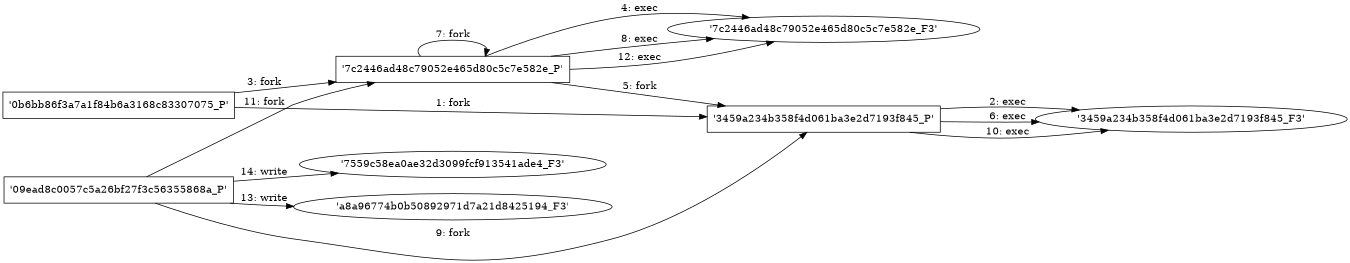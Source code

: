 digraph "D:\Learning\Paper\apt\基于CTI的攻击预警\Dataset\攻击图\ASGfromALLCTI\Threat Source newsletter (July 11, 2019).dot" {
rankdir="LR"
size="9"
fixedsize="false"
splines="true"
nodesep=0.3
ranksep=0
fontsize=10
overlap="scalexy"
engine= "neato"
	"'0b6bb86f3a7a1f84b6a3168c83307075_P'" [node_type=Process shape=box]
	"'3459a234b358f4d061ba3e2d7193f845_P'" [node_type=Process shape=box]
	"'0b6bb86f3a7a1f84b6a3168c83307075_P'" -> "'3459a234b358f4d061ba3e2d7193f845_P'" [label="1: fork"]
	"'3459a234b358f4d061ba3e2d7193f845_P'" [node_type=Process shape=box]
	"'3459a234b358f4d061ba3e2d7193f845_F3'" [node_type=File shape=ellipse]
	"'3459a234b358f4d061ba3e2d7193f845_P'" -> "'3459a234b358f4d061ba3e2d7193f845_F3'" [label="2: exec"]
	"'0b6bb86f3a7a1f84b6a3168c83307075_P'" [node_type=Process shape=box]
	"'7c2446ad48c79052e465d80c5c7e582e_P'" [node_type=Process shape=box]
	"'0b6bb86f3a7a1f84b6a3168c83307075_P'" -> "'7c2446ad48c79052e465d80c5c7e582e_P'" [label="3: fork"]
	"'7c2446ad48c79052e465d80c5c7e582e_P'" [node_type=Process shape=box]
	"'7c2446ad48c79052e465d80c5c7e582e_F3'" [node_type=File shape=ellipse]
	"'7c2446ad48c79052e465d80c5c7e582e_P'" -> "'7c2446ad48c79052e465d80c5c7e582e_F3'" [label="4: exec"]
	"'7c2446ad48c79052e465d80c5c7e582e_P'" [node_type=Process shape=box]
	"'3459a234b358f4d061ba3e2d7193f845_P'" [node_type=Process shape=box]
	"'7c2446ad48c79052e465d80c5c7e582e_P'" -> "'3459a234b358f4d061ba3e2d7193f845_P'" [label="5: fork"]
	"'3459a234b358f4d061ba3e2d7193f845_P'" [node_type=Process shape=box]
	"'3459a234b358f4d061ba3e2d7193f845_F3'" [node_type=File shape=ellipse]
	"'3459a234b358f4d061ba3e2d7193f845_P'" -> "'3459a234b358f4d061ba3e2d7193f845_F3'" [label="6: exec"]
	"'7c2446ad48c79052e465d80c5c7e582e_P'" [node_type=Process shape=box]
	"'7c2446ad48c79052e465d80c5c7e582e_P'" [node_type=Process shape=box]
	"'7c2446ad48c79052e465d80c5c7e582e_P'" -> "'7c2446ad48c79052e465d80c5c7e582e_P'" [label="7: fork"]
	"'7c2446ad48c79052e465d80c5c7e582e_P'" [node_type=Process shape=box]
	"'7c2446ad48c79052e465d80c5c7e582e_F3'" [node_type=File shape=ellipse]
	"'7c2446ad48c79052e465d80c5c7e582e_P'" -> "'7c2446ad48c79052e465d80c5c7e582e_F3'" [label="8: exec"]
	"'09ead8c0057c5a26bf27f3c56355868a_P'" [node_type=Process shape=box]
	"'3459a234b358f4d061ba3e2d7193f845_P'" [node_type=Process shape=box]
	"'09ead8c0057c5a26bf27f3c56355868a_P'" -> "'3459a234b358f4d061ba3e2d7193f845_P'" [label="9: fork"]
	"'3459a234b358f4d061ba3e2d7193f845_P'" [node_type=Process shape=box]
	"'3459a234b358f4d061ba3e2d7193f845_F3'" [node_type=File shape=ellipse]
	"'3459a234b358f4d061ba3e2d7193f845_P'" -> "'3459a234b358f4d061ba3e2d7193f845_F3'" [label="10: exec"]
	"'09ead8c0057c5a26bf27f3c56355868a_P'" [node_type=Process shape=box]
	"'7c2446ad48c79052e465d80c5c7e582e_P'" [node_type=Process shape=box]
	"'09ead8c0057c5a26bf27f3c56355868a_P'" -> "'7c2446ad48c79052e465d80c5c7e582e_P'" [label="11: fork"]
	"'7c2446ad48c79052e465d80c5c7e582e_P'" [node_type=Process shape=box]
	"'7c2446ad48c79052e465d80c5c7e582e_F3'" [node_type=File shape=ellipse]
	"'7c2446ad48c79052e465d80c5c7e582e_P'" -> "'7c2446ad48c79052e465d80c5c7e582e_F3'" [label="12: exec"]
	"'a8a96774b0b50892971d7a21d8425194_F3'" [node_type=file shape=ellipse]
	"'09ead8c0057c5a26bf27f3c56355868a_P'" [node_type=Process shape=box]
	"'09ead8c0057c5a26bf27f3c56355868a_P'" -> "'a8a96774b0b50892971d7a21d8425194_F3'" [label="13: write"]
	"'7559c58ea0ae32d3099fcf913541ade4_F3'" [node_type=file shape=ellipse]
	"'09ead8c0057c5a26bf27f3c56355868a_P'" [node_type=Process shape=box]
	"'09ead8c0057c5a26bf27f3c56355868a_P'" -> "'7559c58ea0ae32d3099fcf913541ade4_F3'" [label="14: write"]
}
